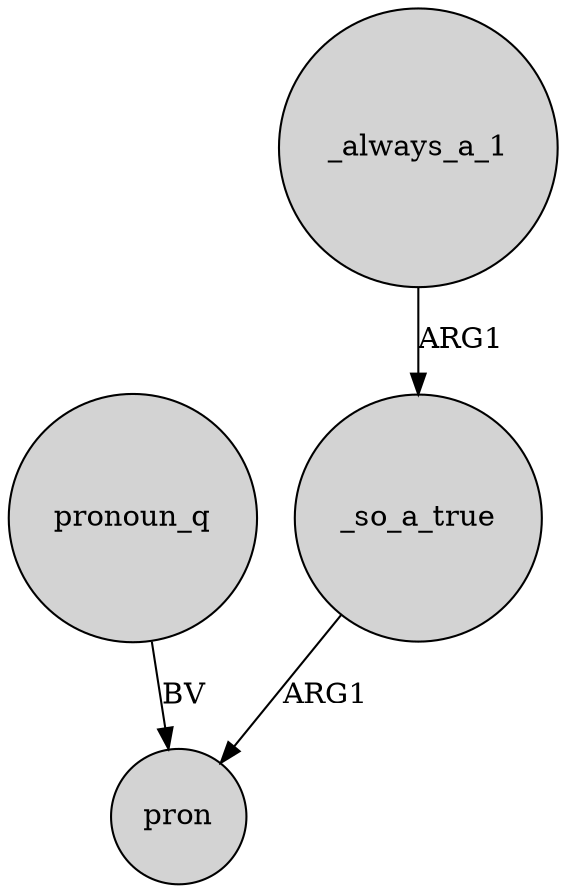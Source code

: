digraph {
	node [shape=circle style=filled]
	_so_a_true -> pron [label=ARG1]
	_always_a_1 -> _so_a_true [label=ARG1]
	pronoun_q -> pron [label=BV]
}
